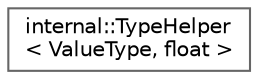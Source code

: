 digraph "Graphical Class Hierarchy"
{
 // LATEX_PDF_SIZE
  bgcolor="transparent";
  edge [fontname=Helvetica,fontsize=10,labelfontname=Helvetica,labelfontsize=10];
  node [fontname=Helvetica,fontsize=10,shape=box,height=0.2,width=0.4];
  rankdir="LR";
  Node0 [id="Node000000",label="internal::TypeHelper\l\< ValueType, float \>",height=0.2,width=0.4,color="grey40", fillcolor="white", style="filled",URL="$structinternal_1_1_type_helper_3_01_value_type_00_01float_01_4.html",tooltip=" "];
}
